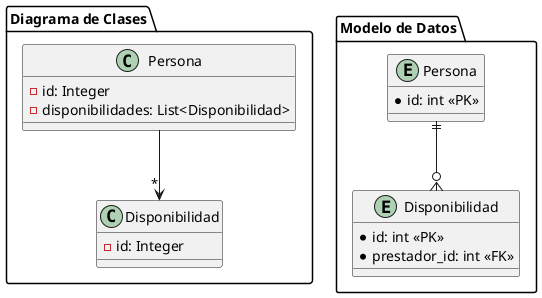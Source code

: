 @startuml
package "Diagrama de Clases" {
    class Persona {
        -id: Integer
        -disponibilidades: List<Disponibilidad>
    }

    class Disponibilidad {
        -id: Integer
    }

    Persona -->"*" Disponibilidad
}

package "Modelo de Datos" {
    entity "Persona" as persona {
        *id: int <<PK>>
    }

    entity "Disponibilidad" as disponibilidad {
        *id: int <<PK>>
        *prestador_id: int <<FK>>
    }

    persona ||--o{ disponibilidad
}
@enduml
